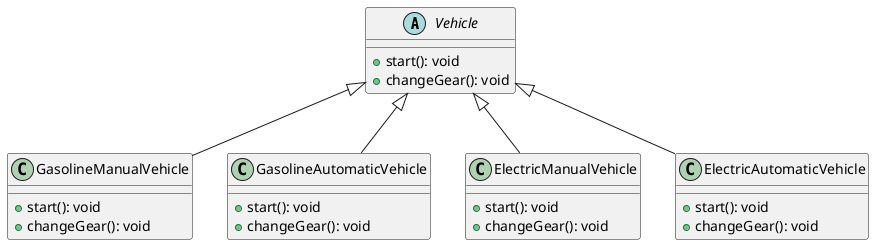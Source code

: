 @startuml

abstract class Vehicle {
    +start(): void
    +changeGear(): void
}

class GasolineManualVehicle{
    +start(): void
    +changeGear(): void
}

class GasolineAutomaticVehicle {
    +start(): void
    +changeGear(): void
}

class ElectricManualVehicle {
    +start(): void
    +changeGear(): void
}

class ElectricAutomaticVehicle {
    +start(): void
    +changeGear(): void
}

Vehicle <|-- GasolineManualVehicle
Vehicle <|-- GasolineAutomaticVehicle
Vehicle <|-- ElectricManualVehicle
Vehicle <|-- ElectricAutomaticVehicle

@enduml

